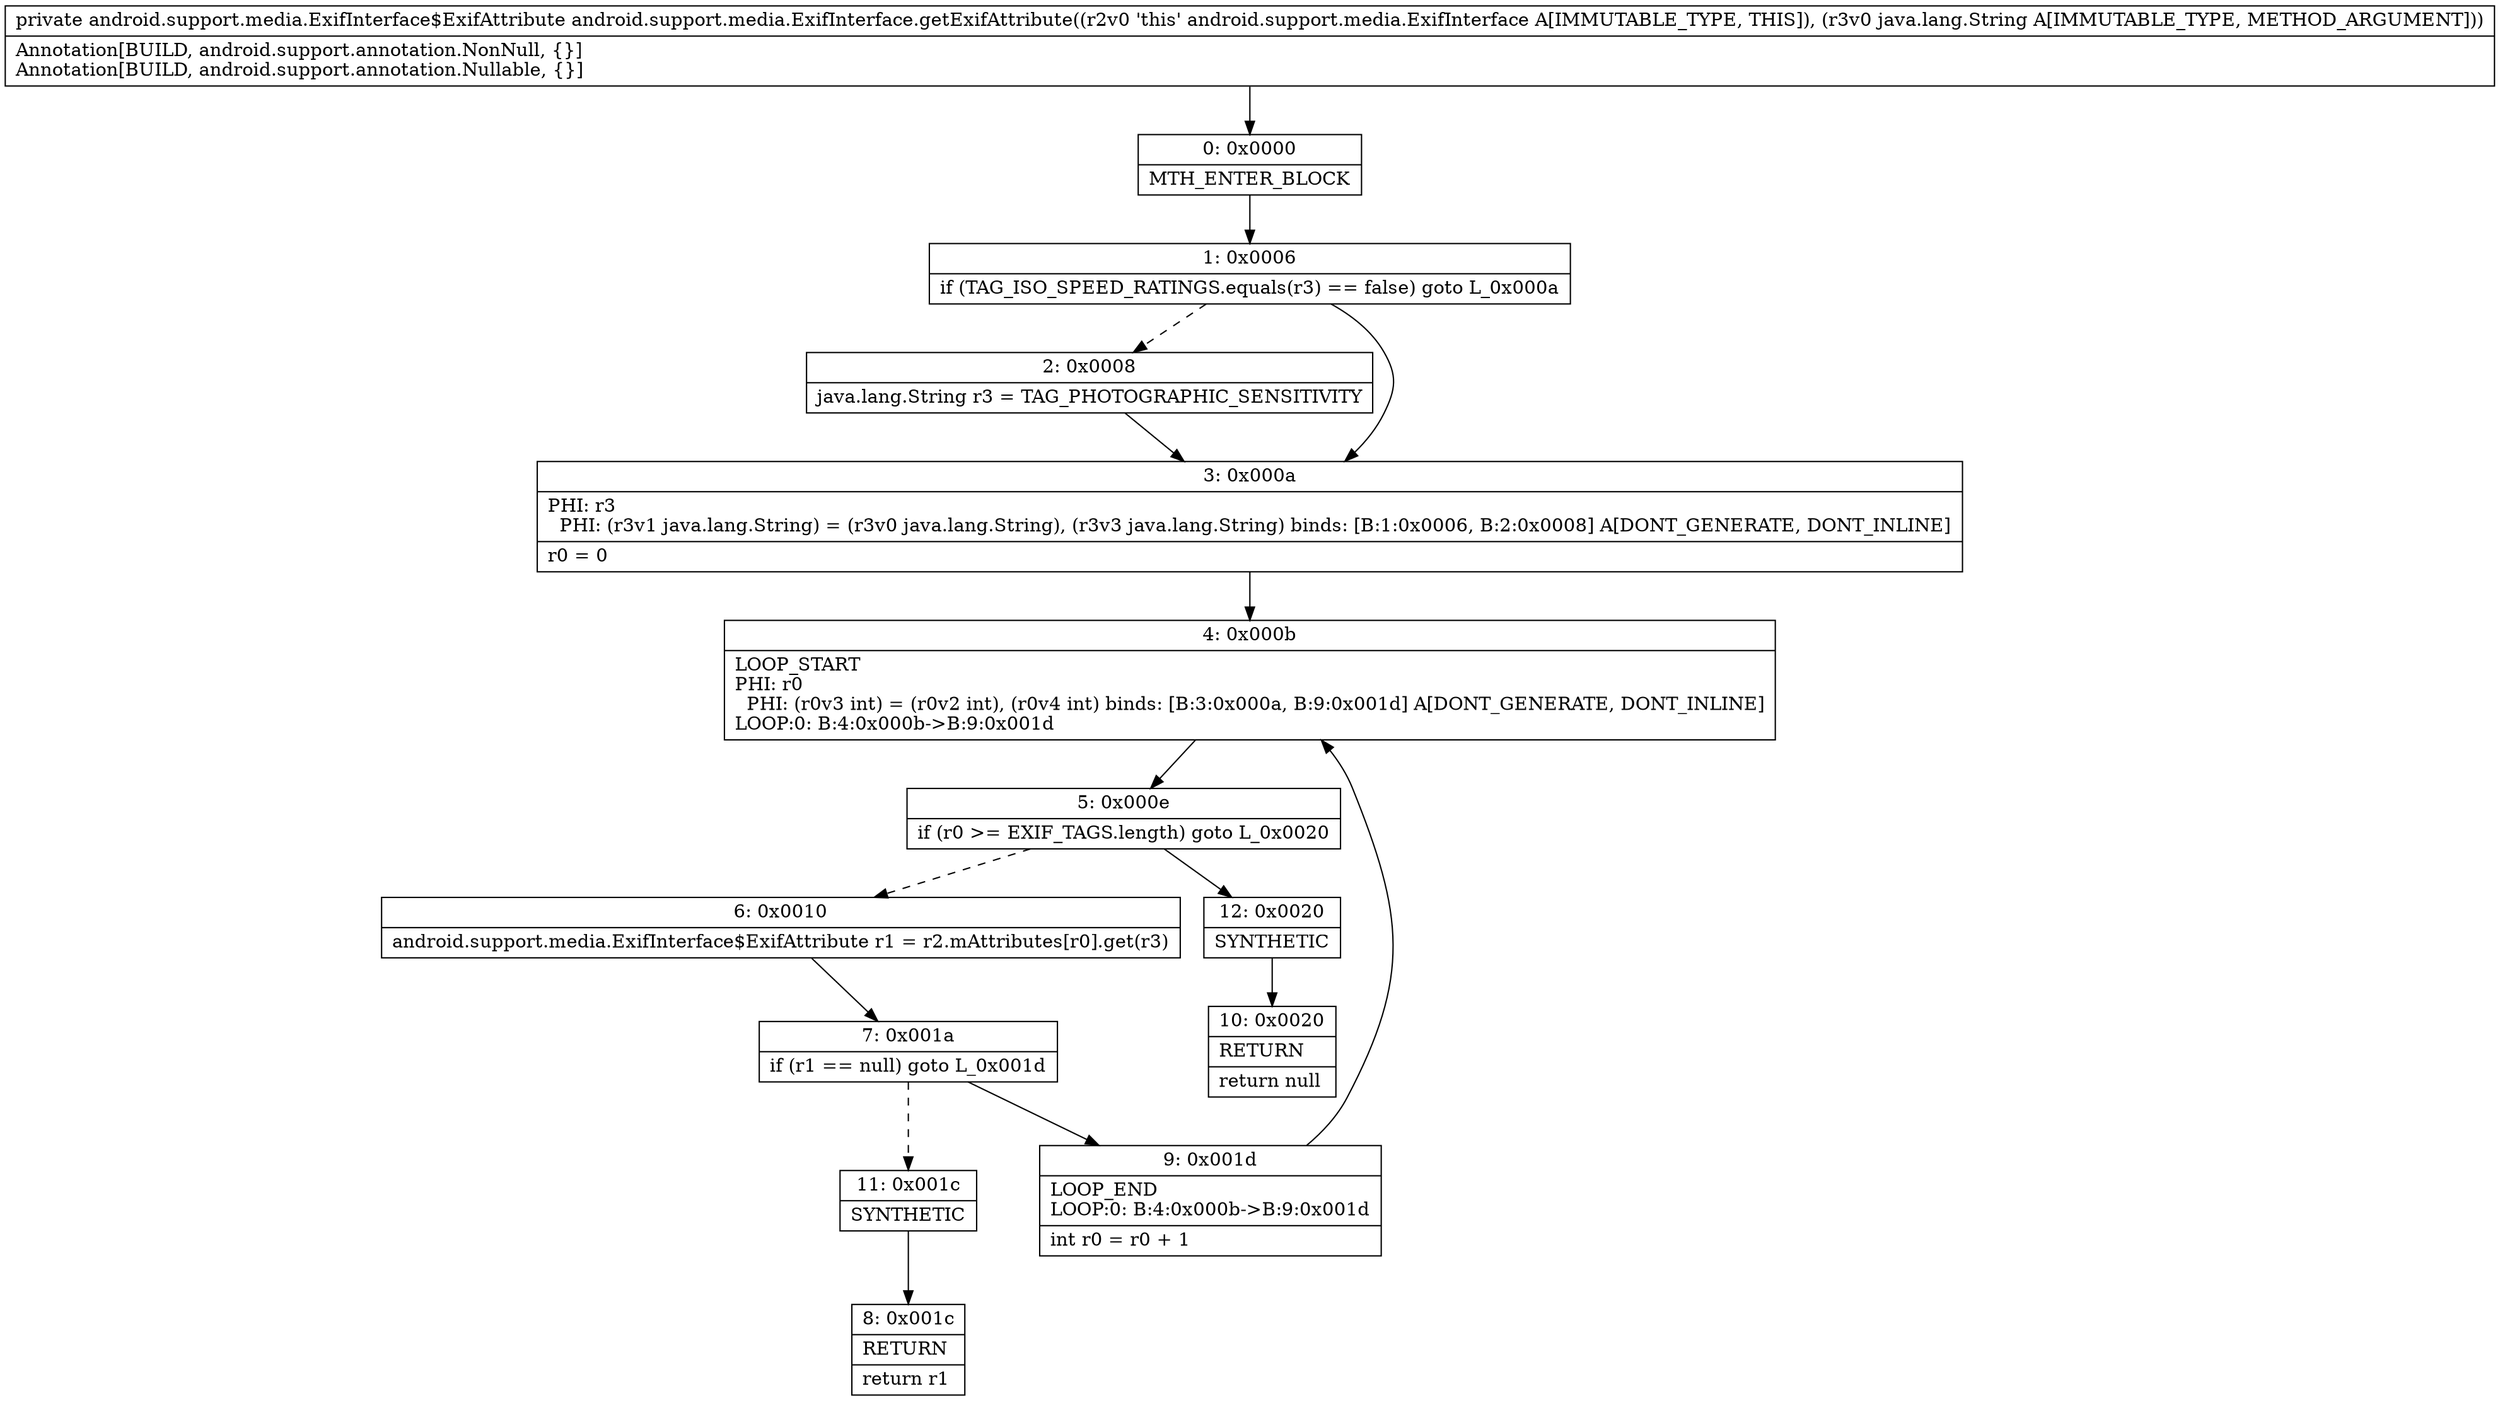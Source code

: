 digraph "CFG forandroid.support.media.ExifInterface.getExifAttribute(Ljava\/lang\/String;)Landroid\/support\/media\/ExifInterface$ExifAttribute;" {
Node_0 [shape=record,label="{0\:\ 0x0000|MTH_ENTER_BLOCK\l}"];
Node_1 [shape=record,label="{1\:\ 0x0006|if (TAG_ISO_SPEED_RATINGS.equals(r3) == false) goto L_0x000a\l}"];
Node_2 [shape=record,label="{2\:\ 0x0008|java.lang.String r3 = TAG_PHOTOGRAPHIC_SENSITIVITY\l}"];
Node_3 [shape=record,label="{3\:\ 0x000a|PHI: r3 \l  PHI: (r3v1 java.lang.String) = (r3v0 java.lang.String), (r3v3 java.lang.String) binds: [B:1:0x0006, B:2:0x0008] A[DONT_GENERATE, DONT_INLINE]\l|r0 = 0\l}"];
Node_4 [shape=record,label="{4\:\ 0x000b|LOOP_START\lPHI: r0 \l  PHI: (r0v3 int) = (r0v2 int), (r0v4 int) binds: [B:3:0x000a, B:9:0x001d] A[DONT_GENERATE, DONT_INLINE]\lLOOP:0: B:4:0x000b\-\>B:9:0x001d\l}"];
Node_5 [shape=record,label="{5\:\ 0x000e|if (r0 \>= EXIF_TAGS.length) goto L_0x0020\l}"];
Node_6 [shape=record,label="{6\:\ 0x0010|android.support.media.ExifInterface$ExifAttribute r1 = r2.mAttributes[r0].get(r3)\l}"];
Node_7 [shape=record,label="{7\:\ 0x001a|if (r1 == null) goto L_0x001d\l}"];
Node_8 [shape=record,label="{8\:\ 0x001c|RETURN\l|return r1\l}"];
Node_9 [shape=record,label="{9\:\ 0x001d|LOOP_END\lLOOP:0: B:4:0x000b\-\>B:9:0x001d\l|int r0 = r0 + 1\l}"];
Node_10 [shape=record,label="{10\:\ 0x0020|RETURN\l|return null\l}"];
Node_11 [shape=record,label="{11\:\ 0x001c|SYNTHETIC\l}"];
Node_12 [shape=record,label="{12\:\ 0x0020|SYNTHETIC\l}"];
MethodNode[shape=record,label="{private android.support.media.ExifInterface$ExifAttribute android.support.media.ExifInterface.getExifAttribute((r2v0 'this' android.support.media.ExifInterface A[IMMUTABLE_TYPE, THIS]), (r3v0 java.lang.String A[IMMUTABLE_TYPE, METHOD_ARGUMENT]))  | Annotation[BUILD, android.support.annotation.NonNull, \{\}]\lAnnotation[BUILD, android.support.annotation.Nullable, \{\}]\l}"];
MethodNode -> Node_0;
Node_0 -> Node_1;
Node_1 -> Node_2[style=dashed];
Node_1 -> Node_3;
Node_2 -> Node_3;
Node_3 -> Node_4;
Node_4 -> Node_5;
Node_5 -> Node_6[style=dashed];
Node_5 -> Node_12;
Node_6 -> Node_7;
Node_7 -> Node_9;
Node_7 -> Node_11[style=dashed];
Node_9 -> Node_4;
Node_11 -> Node_8;
Node_12 -> Node_10;
}

